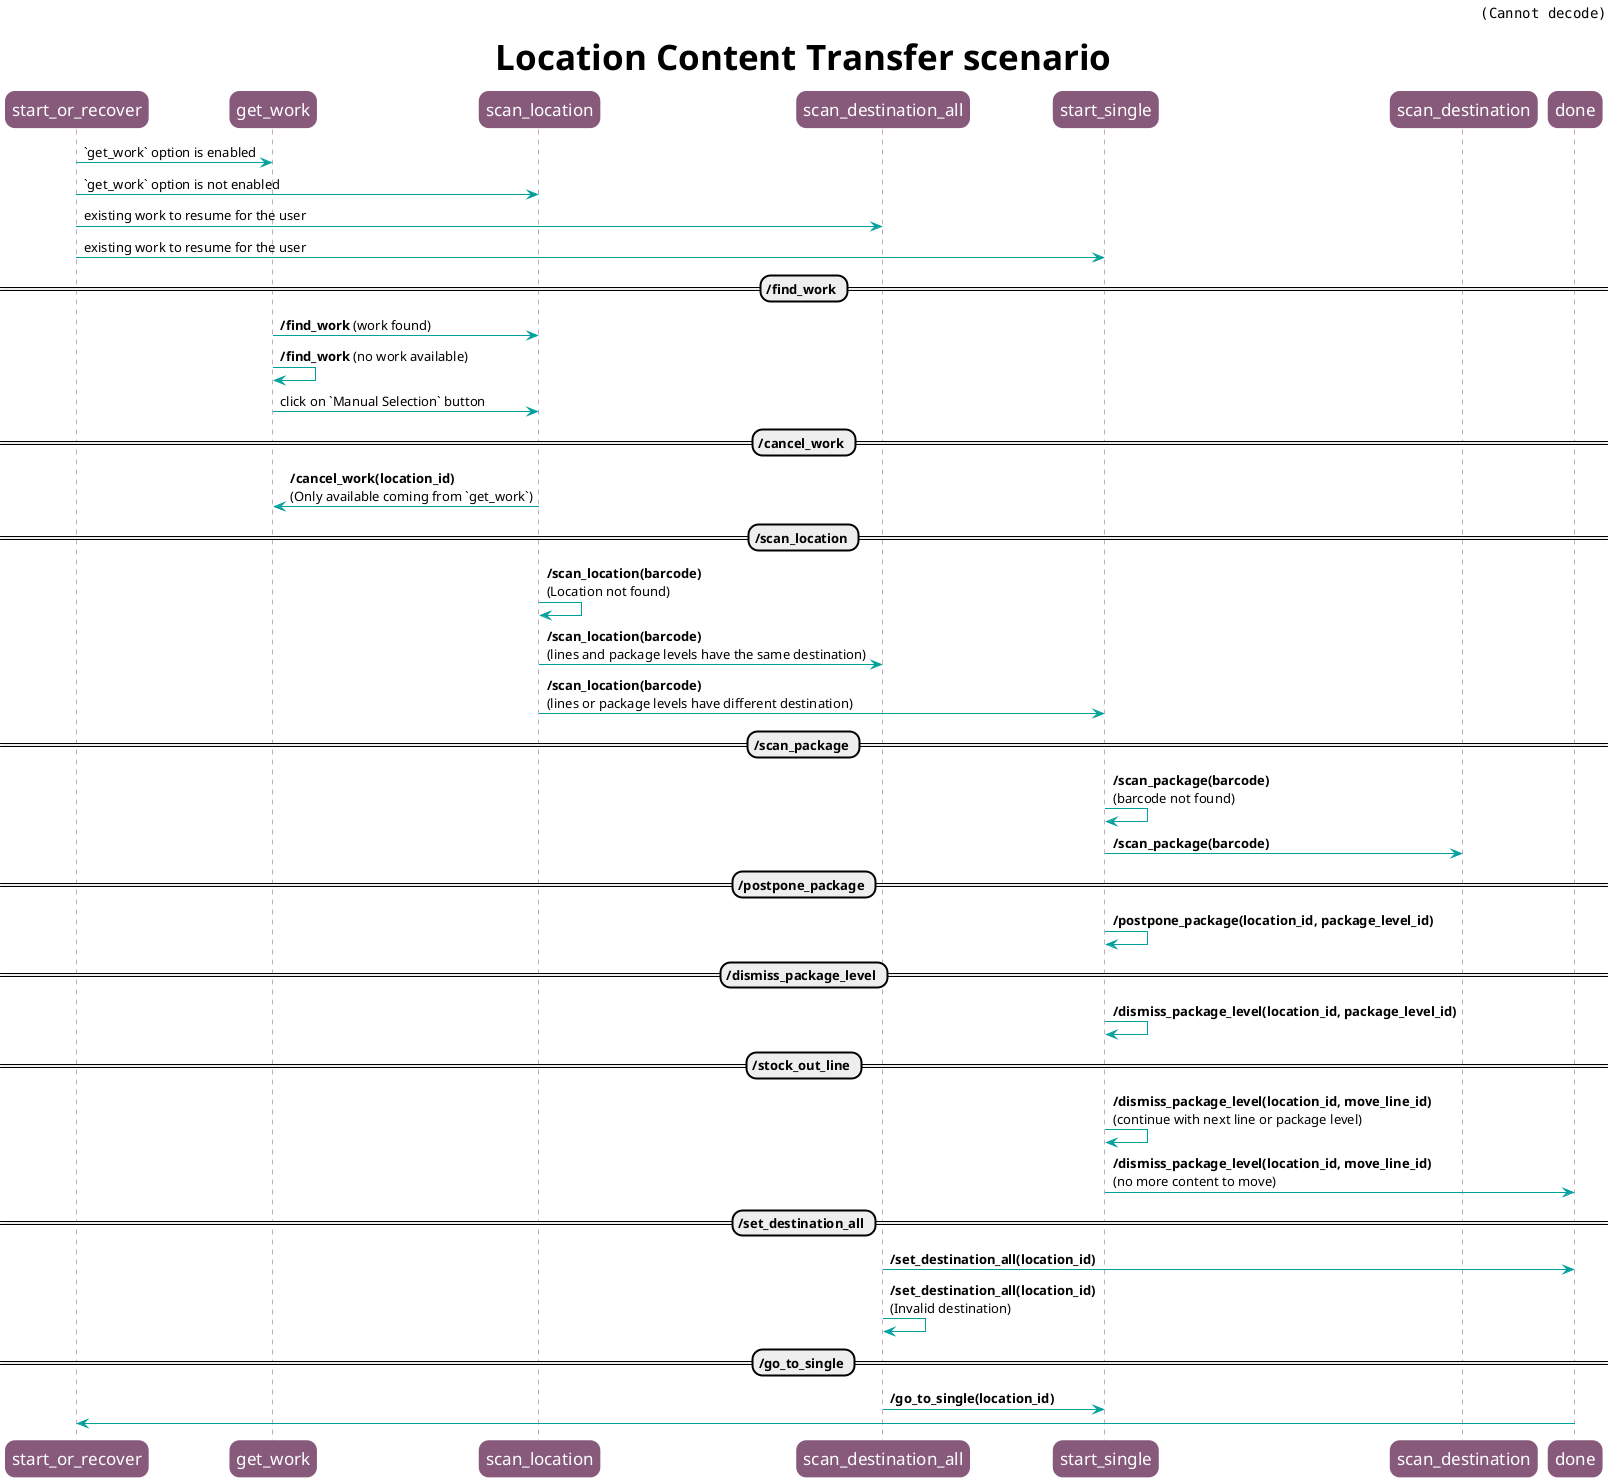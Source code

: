 # Diagram to generate with PlantUML (https://plantuml.com/)
#
#   $ sudo apt install plantuml
#   $ plantuml location_content_transfer_diag_seq.plantuml
#

@startuml

skinparam roundcorner 20
skinparam sequence {

ParticipantBorderColor #875A7B
ParticipantBackgroundColor #875A7B
ParticipantFontSize 17
ParticipantFontColor white

LifeLineBorderColor #875A7B

ArrowColor #00A09D
}

header <img:oca_logo.png>
title <size:35>Location Content Transfer scenario</size>

start_or_recover -> get_work : `get_work` option is enabled
start_or_recover -> scan_location : `get_work` option is not enabled
start_or_recover -> scan_destination_all : existing work to resume for the user
start_or_recover -> start_single : existing work to resume for the user

== /find_work ==
get_work -> scan_location: **/find_work** (work found)
get_work -> get_work: **/find_work** (no work available)
get_work -> scan_location: click on `Manual Selection` button

== /cancel_work ==
scan_location -> get_work: **/cancel_work(location_id)** \n(Only available coming from `get_work`)

== /scan_location ==
scan_location -> scan_location: **/scan_location(barcode)** \n(Location not found)
scan_location -> scan_destination_all: **/scan_location(barcode)** \n(lines and package levels have the same destination)
scan_location -> start_single: **/scan_location(barcode)** \n(lines or package levels have different destination)

== /scan_package ==
start_single -> start_single: **/scan_package(barcode)** \n(barcode not found)
start_single -> scan_destination: **/scan_package(barcode)**

== /postpone_package ==
start_single -> start_single: **/postpone_package(location_id, package_level_id)**

== /dismiss_package_level ==
start_single -> start_single: **/dismiss_package_level(location_id, package_level_id)**

== /stock_out_line ==
start_single -> start_single: **/dismiss_package_level(location_id, move_line_id)** \n(continue with next line or package level)
start_single -> done: **/dismiss_package_level(location_id, move_line_id)** \n(no more content to move)

== /set_destination_all ==
scan_destination_all -> done: **/set_destination_all(location_id)**
scan_destination_all -> scan_destination_all: **/set_destination_all(location_id)** \n(Invalid destination)

== /go_to_single ==
scan_destination_all -> start_single: **/go_to_single(location_id)**

done -> start_or_recover:

@enduml
